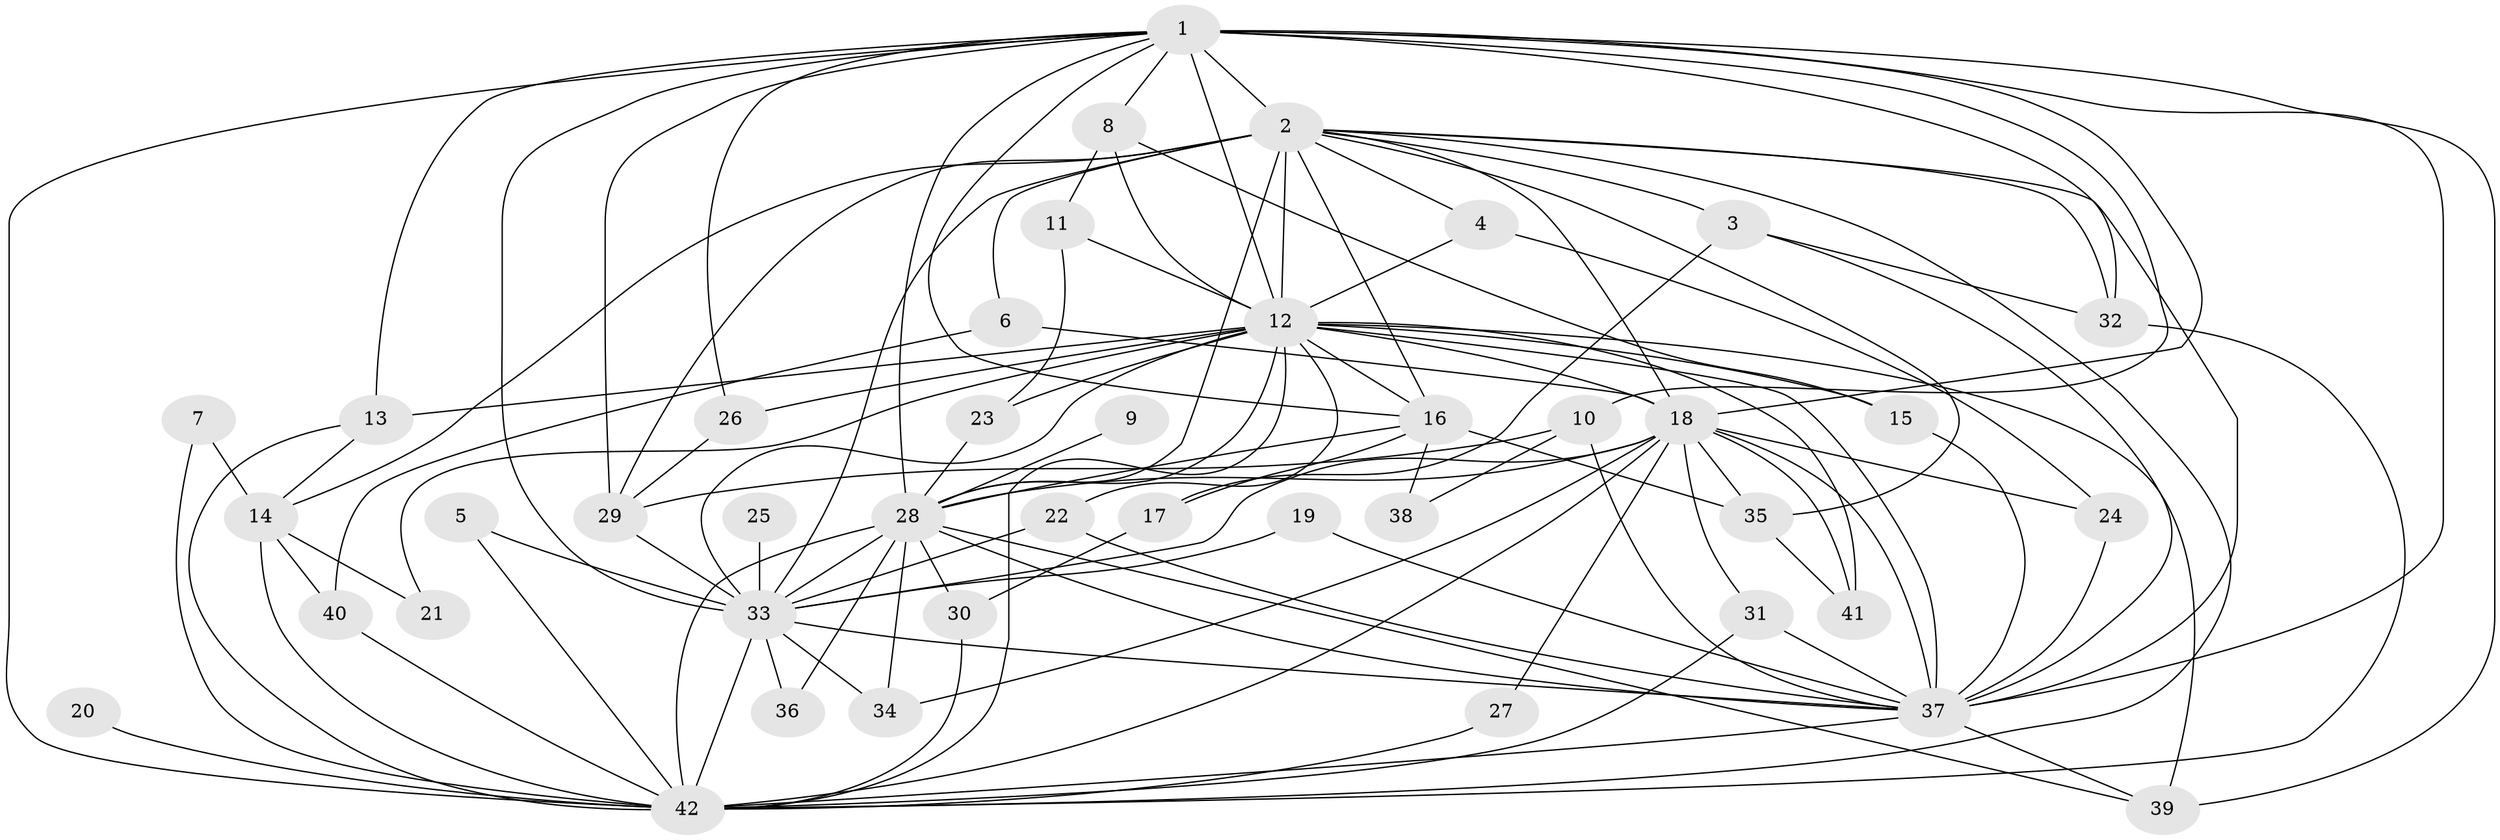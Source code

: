 // original degree distribution, {14: 0.011904761904761904, 15: 0.011904761904761904, 22: 0.011904761904761904, 23: 0.011904761904761904, 13: 0.023809523809523808, 30: 0.011904761904761904, 21: 0.011904761904761904, 20: 0.011904761904761904, 18: 0.011904761904761904, 5: 0.03571428571428571, 4: 0.08333333333333333, 2: 0.5357142857142857, 3: 0.20238095238095238, 6: 0.011904761904761904, 7: 0.011904761904761904}
// Generated by graph-tools (version 1.1) at 2025/45/03/06/25 01:45:10]
// undirected, 42 vertices, 114 edges
graph export_dot {
graph [start="1"]
  node [color=gray90,style=filled];
  1;
  2;
  3;
  4;
  5;
  6;
  7;
  8;
  9;
  10;
  11;
  12;
  13;
  14;
  15;
  16;
  17;
  18;
  19;
  20;
  21;
  22;
  23;
  24;
  25;
  26;
  27;
  28;
  29;
  30;
  31;
  32;
  33;
  34;
  35;
  36;
  37;
  38;
  39;
  40;
  41;
  42;
  1 -- 2 [weight=4.0];
  1 -- 8 [weight=1.0];
  1 -- 10 [weight=1.0];
  1 -- 12 [weight=2.0];
  1 -- 13 [weight=1.0];
  1 -- 16 [weight=1.0];
  1 -- 18 [weight=2.0];
  1 -- 26 [weight=1.0];
  1 -- 28 [weight=2.0];
  1 -- 29 [weight=1.0];
  1 -- 32 [weight=1.0];
  1 -- 33 [weight=2.0];
  1 -- 37 [weight=2.0];
  1 -- 39 [weight=1.0];
  1 -- 42 [weight=3.0];
  2 -- 3 [weight=2.0];
  2 -- 4 [weight=1.0];
  2 -- 6 [weight=1.0];
  2 -- 12 [weight=2.0];
  2 -- 14 [weight=1.0];
  2 -- 16 [weight=1.0];
  2 -- 18 [weight=2.0];
  2 -- 28 [weight=3.0];
  2 -- 29 [weight=1.0];
  2 -- 32 [weight=1.0];
  2 -- 33 [weight=2.0];
  2 -- 35 [weight=1.0];
  2 -- 37 [weight=2.0];
  2 -- 42 [weight=2.0];
  3 -- 17 [weight=1.0];
  3 -- 32 [weight=1.0];
  3 -- 37 [weight=1.0];
  4 -- 12 [weight=1.0];
  4 -- 24 [weight=1.0];
  5 -- 33 [weight=1.0];
  5 -- 42 [weight=1.0];
  6 -- 18 [weight=1.0];
  6 -- 40 [weight=1.0];
  7 -- 14 [weight=1.0];
  7 -- 42 [weight=1.0];
  8 -- 11 [weight=1.0];
  8 -- 12 [weight=1.0];
  8 -- 15 [weight=1.0];
  9 -- 28 [weight=1.0];
  10 -- 29 [weight=1.0];
  10 -- 37 [weight=1.0];
  10 -- 38 [weight=1.0];
  11 -- 12 [weight=2.0];
  11 -- 23 [weight=1.0];
  12 -- 13 [weight=2.0];
  12 -- 15 [weight=1.0];
  12 -- 16 [weight=1.0];
  12 -- 18 [weight=2.0];
  12 -- 21 [weight=1.0];
  12 -- 22 [weight=1.0];
  12 -- 23 [weight=1.0];
  12 -- 26 [weight=2.0];
  12 -- 28 [weight=4.0];
  12 -- 33 [weight=2.0];
  12 -- 37 [weight=2.0];
  12 -- 39 [weight=1.0];
  12 -- 41 [weight=1.0];
  12 -- 42 [weight=1.0];
  13 -- 14 [weight=1.0];
  13 -- 42 [weight=1.0];
  14 -- 21 [weight=1.0];
  14 -- 40 [weight=1.0];
  14 -- 42 [weight=2.0];
  15 -- 37 [weight=1.0];
  16 -- 17 [weight=1.0];
  16 -- 28 [weight=1.0];
  16 -- 35 [weight=1.0];
  16 -- 38 [weight=1.0];
  17 -- 30 [weight=1.0];
  18 -- 24 [weight=1.0];
  18 -- 27 [weight=1.0];
  18 -- 28 [weight=1.0];
  18 -- 31 [weight=1.0];
  18 -- 33 [weight=1.0];
  18 -- 34 [weight=1.0];
  18 -- 35 [weight=1.0];
  18 -- 37 [weight=2.0];
  18 -- 41 [weight=1.0];
  18 -- 42 [weight=1.0];
  19 -- 33 [weight=1.0];
  19 -- 37 [weight=1.0];
  20 -- 42 [weight=1.0];
  22 -- 33 [weight=1.0];
  22 -- 37 [weight=2.0];
  23 -- 28 [weight=2.0];
  24 -- 37 [weight=1.0];
  25 -- 33 [weight=2.0];
  26 -- 29 [weight=1.0];
  27 -- 42 [weight=1.0];
  28 -- 30 [weight=1.0];
  28 -- 33 [weight=1.0];
  28 -- 34 [weight=1.0];
  28 -- 36 [weight=1.0];
  28 -- 37 [weight=1.0];
  28 -- 39 [weight=1.0];
  28 -- 42 [weight=1.0];
  29 -- 33 [weight=1.0];
  30 -- 42 [weight=1.0];
  31 -- 37 [weight=1.0];
  31 -- 42 [weight=1.0];
  32 -- 42 [weight=1.0];
  33 -- 34 [weight=1.0];
  33 -- 36 [weight=1.0];
  33 -- 37 [weight=2.0];
  33 -- 42 [weight=1.0];
  35 -- 41 [weight=1.0];
  37 -- 39 [weight=1.0];
  37 -- 42 [weight=2.0];
  40 -- 42 [weight=1.0];
}
